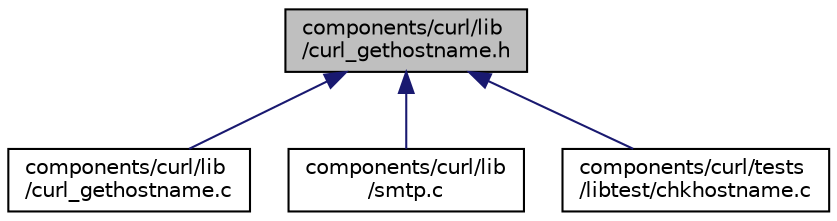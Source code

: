 digraph "components/curl/lib/curl_gethostname.h"
{
  edge [fontname="Helvetica",fontsize="10",labelfontname="Helvetica",labelfontsize="10"];
  node [fontname="Helvetica",fontsize="10",shape=record];
  Node1 [label="components/curl/lib\l/curl_gethostname.h",height=0.2,width=0.4,color="black", fillcolor="grey75", style="filled", fontcolor="black"];
  Node1 -> Node2 [dir="back",color="midnightblue",fontsize="10",style="solid",fontname="Helvetica"];
  Node2 [label="components/curl/lib\l/curl_gethostname.c",height=0.2,width=0.4,color="black", fillcolor="white", style="filled",URL="$curl__gethostname_8c.html"];
  Node1 -> Node3 [dir="back",color="midnightblue",fontsize="10",style="solid",fontname="Helvetica"];
  Node3 [label="components/curl/lib\l/smtp.c",height=0.2,width=0.4,color="black", fillcolor="white", style="filled",URL="$smtp_8c.html"];
  Node1 -> Node4 [dir="back",color="midnightblue",fontsize="10",style="solid",fontname="Helvetica"];
  Node4 [label="components/curl/tests\l/libtest/chkhostname.c",height=0.2,width=0.4,color="black", fillcolor="white", style="filled",URL="$chkhostname_8c.html"];
}

